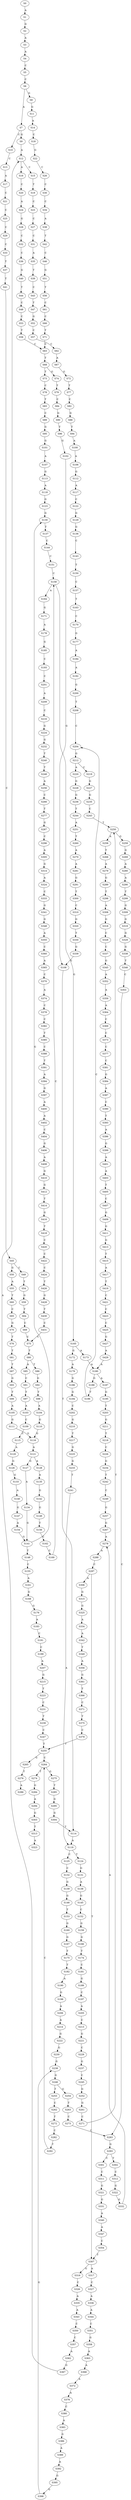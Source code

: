 strict digraph  {
	S0 -> S1 [ label = A ];
	S1 -> S2 [ label = G ];
	S2 -> S3 [ label = A ];
	S3 -> S4 [ label = A ];
	S4 -> S5 [ label = C ];
	S5 -> S6 [ label = C ];
	S6 -> S7 [ label = A ];
	S6 -> S8 [ label = G ];
	S7 -> S9 [ label = G ];
	S7 -> S10 [ label = C ];
	S8 -> S11 [ label = G ];
	S9 -> S12 [ label = A ];
	S10 -> S13 [ label = C ];
	S11 -> S14 [ label = A ];
	S12 -> S15 [ label = C ];
	S12 -> S16 [ label = A ];
	S13 -> S17 [ label = A ];
	S14 -> S18 [ label = C ];
	S15 -> S19 [ label = T ];
	S16 -> S20 [ label = C ];
	S17 -> S21 [ label = C ];
	S18 -> S22 [ label = G ];
	S19 -> S23 [ label = C ];
	S20 -> S24 [ label = A ];
	S21 -> S25 [ label = C ];
	S22 -> S26 [ label = C ];
	S23 -> S27 [ label = C ];
	S24 -> S28 [ label = G ];
	S25 -> S29 [ label = C ];
	S26 -> S30 [ label = C ];
	S27 -> S31 [ label = C ];
	S28 -> S32 [ label = C ];
	S29 -> S33 [ label = C ];
	S30 -> S34 [ label = C ];
	S31 -> S35 [ label = A ];
	S32 -> S36 [ label = C ];
	S33 -> S37 [ label = T ];
	S34 -> S38 [ label = A ];
	S35 -> S39 [ label = T ];
	S36 -> S40 [ label = G ];
	S37 -> S41 [ label = T ];
	S38 -> S42 [ label = T ];
	S39 -> S43 [ label = C ];
	S40 -> S44 [ label = T ];
	S41 -> S45 [ label = C ];
	S42 -> S46 [ label = C ];
	S43 -> S47 [ label = T ];
	S44 -> S48 [ label = C ];
	S45 -> S49 [ label = C ];
	S45 -> S50 [ label = G ];
	S46 -> S51 [ label = G ];
	S47 -> S52 [ label = G ];
	S48 -> S53 [ label = C ];
	S49 -> S54 [ label = T ];
	S50 -> S55 [ label = A ];
	S51 -> S56 [ label = T ];
	S52 -> S57 [ label = C ];
	S53 -> S58 [ label = T ];
	S54 -> S59 [ label = G ];
	S55 -> S60 [ label = T ];
	S56 -> S61 [ label = C ];
	S57 -> S62 [ label = C ];
	S58 -> S63 [ label = C ];
	S59 -> S64 [ label = T ];
	S60 -> S65 [ label = C ];
	S61 -> S66 [ label = C ];
	S62 -> S67 [ label = A ];
	S63 -> S68 [ label = T ];
	S64 -> S69 [ label = C ];
	S65 -> S70 [ label = G ];
	S66 -> S71 [ label = T ];
	S67 -> S72 [ label = G ];
	S68 -> S73 [ label = T ];
	S68 -> S74 [ label = G ];
	S69 -> S75 [ label = C ];
	S70 -> S76 [ label = T ];
	S71 -> S63 [ label = C ];
	S72 -> S77 [ label = T ];
	S73 -> S78 [ label = C ];
	S74 -> S79 [ label = T ];
	S75 -> S80 [ label = T ];
	S76 -> S81 [ label = T ];
	S77 -> S82 [ label = C ];
	S78 -> S83 [ label = T ];
	S79 -> S84 [ label = C ];
	S80 -> S85 [ label = A ];
	S80 -> S86 [ label = T ];
	S81 -> S87 [ label = T ];
	S82 -> S88 [ label = G ];
	S83 -> S89 [ label = C ];
	S84 -> S90 [ label = G ];
	S85 -> S91 [ label = C ];
	S86 -> S92 [ label = G ];
	S87 -> S93 [ label = G ];
	S88 -> S94 [ label = T ];
	S89 -> S95 [ label = G ];
	S90 -> S96 [ label = T ];
	S91 -> S97 [ label = T ];
	S92 -> S98 [ label = T ];
	S93 -> S99 [ label = T ];
	S94 -> S100 [ label = A ];
	S95 -> S101 [ label = G ];
	S96 -> S102 [ label = G ];
	S97 -> S103 [ label = A ];
	S98 -> S104 [ label = A ];
	S99 -> S105 [ label = A ];
	S100 -> S106 [ label = A ];
	S101 -> S107 [ label = A ];
	S102 -> S108 [ label = G ];
	S103 -> S109 [ label = C ];
	S104 -> S110 [ label = G ];
	S105 -> S111 [ label = G ];
	S106 -> S112 [ label = G ];
	S107 -> S113 [ label = G ];
	S108 -> S114 [ label = T ];
	S109 -> S115 [ label = C ];
	S110 -> S116 [ label = G ];
	S111 -> S116 [ label = G ];
	S112 -> S117 [ label = A ];
	S113 -> S118 [ label = A ];
	S114 -> S119 [ label = A ];
	S115 -> S120 [ label = A ];
	S116 -> S121 [ label = A ];
	S117 -> S122 [ label = C ];
	S118 -> S123 [ label = G ];
	S119 -> S124 [ label = T ];
	S119 -> S125 [ label = C ];
	S120 -> S126 [ label = G ];
	S121 -> S127 [ label = G ];
	S121 -> S128 [ label = A ];
	S122 -> S129 [ label = G ];
	S123 -> S130 [ label = G ];
	S124 -> S131 [ label = G ];
	S125 -> S132 [ label = C ];
	S126 -> S133 [ label = G ];
	S127 -> S134 [ label = A ];
	S128 -> S135 [ label = A ];
	S129 -> S136 [ label = G ];
	S130 -> S137 [ label = T ];
	S131 -> S138 [ label = A ];
	S132 -> S139 [ label = G ];
	S133 -> S140 [ label = A ];
	S134 -> S141 [ label = G ];
	S135 -> S142 [ label = G ];
	S136 -> S143 [ label = C ];
	S137 -> S144 [ label = C ];
	S138 -> S145 [ label = G ];
	S139 -> S146 [ label = G ];
	S140 -> S147 [ label = G ];
	S141 -> S148 [ label = T ];
	S141 -> S130 [ label = G ];
	S142 -> S149 [ label = G ];
	S143 -> S150 [ label = T ];
	S144 -> S151 [ label = C ];
	S145 -> S152 [ label = C ];
	S146 -> S153 [ label = T ];
	S147 -> S154 [ label = A ];
	S148 -> S155 [ label = C ];
	S149 -> S156 [ label = T ];
	S150 -> S157 [ label = C ];
	S151 -> S158 [ label = C ];
	S152 -> S159 [ label = G ];
	S153 -> S160 [ label = G ];
	S154 -> S141 [ label = G ];
	S155 -> S161 [ label = A ];
	S156 -> S162 [ label = C ];
	S157 -> S163 [ label = T ];
	S158 -> S164 [ label = A ];
	S158 -> S165 [ label = G ];
	S159 -> S166 [ label = G ];
	S160 -> S167 [ label = G ];
	S161 -> S168 [ label = G ];
	S162 -> S169 [ label = C ];
	S163 -> S170 [ label = C ];
	S164 -> S171 [ label = G ];
	S165 -> S172 [ label = G ];
	S165 -> S173 [ label = A ];
	S166 -> S174 [ label = T ];
	S167 -> S175 [ label = T ];
	S168 -> S176 [ label = G ];
	S169 -> S158 [ label = C ];
	S170 -> S177 [ label = G ];
	S171 -> S178 [ label = A ];
	S172 -> S179 [ label = A ];
	S173 -> S180 [ label = A ];
	S174 -> S181 [ label = C ];
	S175 -> S182 [ label = T ];
	S176 -> S183 [ label = A ];
	S177 -> S184 [ label = A ];
	S178 -> S185 [ label = G ];
	S179 -> S186 [ label = G ];
	S180 -> S187 [ label = A ];
	S180 -> S188 [ label = G ];
	S181 -> S189 [ label = G ];
	S182 -> S190 [ label = A ];
	S183 -> S191 [ label = C ];
	S184 -> S192 [ label = A ];
	S185 -> S193 [ label = C ];
	S186 -> S194 [ label = G ];
	S187 -> S195 [ label = G ];
	S188 -> S196 [ label = T ];
	S189 -> S197 [ label = C ];
	S190 -> S198 [ label = G ];
	S191 -> S199 [ label = C ];
	S192 -> S200 [ label = G ];
	S193 -> S201 [ label = C ];
	S194 -> S202 [ label = C ];
	S195 -> S203 [ label = T ];
	S196 -> S204 [ label = C ];
	S197 -> S205 [ label = A ];
	S198 -> S206 [ label = A ];
	S199 -> S207 [ label = A ];
	S200 -> S208 [ label = T ];
	S201 -> S209 [ label = A ];
	S202 -> S210 [ label = G ];
	S203 -> S211 [ label = G ];
	S204 -> S212 [ label = G ];
	S205 -> S213 [ label = C ];
	S206 -> S214 [ label = A ];
	S207 -> S215 [ label = G ];
	S208 -> S204 [ label = C ];
	S209 -> S216 [ label = C ];
	S210 -> S217 [ label = T ];
	S211 -> S218 [ label = T ];
	S212 -> S219 [ label = C ];
	S212 -> S220 [ label = A ];
	S213 -> S221 [ label = G ];
	S214 -> S222 [ label = G ];
	S215 -> S223 [ label = T ];
	S216 -> S224 [ label = G ];
	S217 -> S225 [ label = G ];
	S218 -> S226 [ label = C ];
	S219 -> S227 [ label = G ];
	S220 -> S228 [ label = G ];
	S221 -> S229 [ label = C ];
	S222 -> S230 [ label = G ];
	S223 -> S231 [ label = C ];
	S224 -> S232 [ label = G ];
	S225 -> S233 [ label = G ];
	S226 -> S234 [ label = G ];
	S227 -> S235 [ label = G ];
	S228 -> S236 [ label = G ];
	S229 -> S237 [ label = G ];
	S230 -> S238 [ label = G ];
	S231 -> S239 [ label = T ];
	S232 -> S240 [ label = T ];
	S233 -> S241 [ label = T ];
	S234 -> S242 [ label = T ];
	S235 -> S243 [ label = C ];
	S236 -> S244 [ label = T ];
	S237 -> S245 [ label = C ];
	S238 -> S246 [ label = G ];
	S239 -> S247 [ label = C ];
	S240 -> S248 [ label = T ];
	S241 -> S119 [ label = A ];
	S242 -> S249 [ label = C ];
	S243 -> S250 [ label = T ];
	S244 -> S251 [ label = A ];
	S245 -> S252 [ label = G ];
	S246 -> S253 [ label = T ];
	S246 -> S254 [ label = G ];
	S247 -> S255 [ label = T ];
	S248 -> S256 [ label = A ];
	S249 -> S257 [ label = G ];
	S250 -> S258 [ label = A ];
	S250 -> S259 [ label = G ];
	S251 -> S260 [ label = T ];
	S252 -> S261 [ label = G ];
	S253 -> S262 [ label = C ];
	S254 -> S263 [ label = T ];
	S255 -> S264 [ label = C ];
	S255 -> S265 [ label = G ];
	S256 -> S266 [ label = C ];
	S257 -> S267 [ label = G ];
	S258 -> S268 [ label = T ];
	S259 -> S269 [ label = G ];
	S260 -> S270 [ label = A ];
	S261 -> S271 [ label = C ];
	S262 -> S272 [ label = T ];
	S263 -> S273 [ label = C ];
	S264 -> S274 [ label = T ];
	S264 -> S275 [ label = G ];
	S265 -> S276 [ label = T ];
	S266 -> S277 [ label = T ];
	S267 -> S278 [ label = A ];
	S268 -> S279 [ label = A ];
	S269 -> S280 [ label = A ];
	S270 -> S281 [ label = A ];
	S271 -> S250 [ label = T ];
	S272 -> S282 [ label = C ];
	S273 -> S283 [ label = C ];
	S274 -> S284 [ label = G ];
	S275 -> S285 [ label = T ];
	S276 -> S286 [ label = A ];
	S277 -> S287 [ label = G ];
	S278 -> S288 [ label = A ];
	S279 -> S289 [ label = G ];
	S280 -> S290 [ label = A ];
	S281 -> S291 [ label = G ];
	S282 -> S292 [ label = T ];
	S283 -> S293 [ label = G ];
	S284 -> S294 [ label = A ];
	S285 -> S295 [ label = G ];
	S287 -> S296 [ label = C ];
	S288 -> S297 [ label = C ];
	S289 -> S298 [ label = T ];
	S290 -> S299 [ label = T ];
	S291 -> S300 [ label = T ];
	S292 -> S264 [ label = C ];
	S293 -> S301 [ label = C ];
	S293 -> S302 [ label = T ];
	S294 -> S303 [ label = G ];
	S295 -> S304 [ label = G ];
	S296 -> S305 [ label = A ];
	S297 -> S306 [ label = A ];
	S297 -> S307 [ label = T ];
	S298 -> S308 [ label = A ];
	S299 -> S309 [ label = G ];
	S300 -> S310 [ label = C ];
	S301 -> S311 [ label = C ];
	S302 -> S312 [ label = C ];
	S303 -> S313 [ label = T ];
	S304 -> S114 [ label = T ];
	S305 -> S314 [ label = G ];
	S306 -> S315 [ label = G ];
	S307 -> S316 [ label = G ];
	S307 -> S317 [ label = A ];
	S308 -> S318 [ label = G ];
	S309 -> S319 [ label = G ];
	S310 -> S320 [ label = G ];
	S311 -> S321 [ label = G ];
	S312 -> S322 [ label = G ];
	S313 -> S323 [ label = A ];
	S314 -> S324 [ label = A ];
	S315 -> S325 [ label = G ];
	S316 -> S326 [ label = C ];
	S317 -> S327 [ label = C ];
	S318 -> S328 [ label = C ];
	S319 -> S329 [ label = G ];
	S320 -> S330 [ label = T ];
	S321 -> S331 [ label = G ];
	S322 -> S332 [ label = G ];
	S324 -> S333 [ label = C ];
	S325 -> S334 [ label = A ];
	S326 -> S335 [ label = A ];
	S327 -> S336 [ label = A ];
	S328 -> S337 [ label = C ];
	S329 -> S338 [ label = G ];
	S330 -> S339 [ label = G ];
	S331 -> S340 [ label = A ];
	S332 -> S278 [ label = A ];
	S333 -> S341 [ label = G ];
	S334 -> S342 [ label = A ];
	S335 -> S343 [ label = A ];
	S336 -> S344 [ label = A ];
	S337 -> S345 [ label = G ];
	S338 -> S346 [ label = T ];
	S339 -> S108 [ label = G ];
	S340 -> S347 [ label = A ];
	S341 -> S348 [ label = G ];
	S342 -> S349 [ label = T ];
	S343 -> S350 [ label = C ];
	S344 -> S351 [ label = C ];
	S345 -> S352 [ label = A ];
	S346 -> S353 [ label = C ];
	S347 -> S354 [ label = C ];
	S348 -> S355 [ label = A ];
	S349 -> S356 [ label = A ];
	S350 -> S357 [ label = C ];
	S351 -> S358 [ label = G ];
	S352 -> S359 [ label = A ];
	S353 -> S283 [ label = C ];
	S354 -> S307 [ label = T ];
	S355 -> S360 [ label = C ];
	S356 -> S361 [ label = G ];
	S357 -> S362 [ label = A ];
	S358 -> S363 [ label = A ];
	S359 -> S364 [ label = A ];
	S360 -> S365 [ label = A ];
	S361 -> S366 [ label = T ];
	S362 -> S367 [ label = G ];
	S363 -> S368 [ label = A ];
	S364 -> S369 [ label = C ];
	S365 -> S370 [ label = C ];
	S366 -> S371 [ label = C ];
	S367 -> S12 [ label = A ];
	S368 -> S372 [ label = A ];
	S369 -> S373 [ label = C ];
	S370 -> S374 [ label = A ];
	S371 -> S375 [ label = T ];
	S372 -> S376 [ label = A ];
	S373 -> S377 [ label = C ];
	S374 -> S378 [ label = C ];
	S375 -> S379 [ label = C ];
	S376 -> S380 [ label = C ];
	S377 -> S381 [ label = C ];
	S378 -> S382 [ label = C ];
	S379 -> S255 [ label = T ];
	S380 -> S383 [ label = A ];
	S381 -> S384 [ label = G ];
	S382 -> S385 [ label = T ];
	S383 -> S386 [ label = G ];
	S384 -> S387 [ label = A ];
	S385 -> S388 [ label = C ];
	S386 -> S389 [ label = A ];
	S387 -> S390 [ label = C ];
	S388 -> S391 [ label = T ];
	S389 -> S392 [ label = A ];
	S390 -> S393 [ label = T ];
	S391 -> S394 [ label = A ];
	S392 -> S395 [ label = G ];
	S393 -> S396 [ label = A ];
	S394 -> S397 [ label = G ];
	S395 -> S398 [ label = G ];
	S396 -> S399 [ label = G ];
	S397 -> S400 [ label = A ];
	S398 -> S238 [ label = G ];
	S399 -> S401 [ label = A ];
	S400 -> S402 [ label = A ];
	S401 -> S403 [ label = A ];
	S402 -> S404 [ label = C ];
	S403 -> S405 [ label = T ];
	S404 -> S406 [ label = G ];
	S405 -> S407 [ label = C ];
	S406 -> S408 [ label = A ];
	S407 -> S409 [ label = G ];
	S408 -> S410 [ label = G ];
	S409 -> S411 [ label = G ];
	S410 -> S412 [ label = G ];
	S411 -> S413 [ label = G ];
	S412 -> S414 [ label = T ];
	S413 -> S415 [ label = T ];
	S414 -> S416 [ label = G ];
	S415 -> S417 [ label = A ];
	S416 -> S418 [ label = T ];
	S417 -> S419 [ label = T ];
	S418 -> S420 [ label = C ];
	S419 -> S421 [ label = C ];
	S420 -> S422 [ label = C ];
	S421 -> S423 [ label = C ];
	S422 -> S424 [ label = C ];
	S423 -> S425 [ label = C ];
	S424 -> S426 [ label = T ];
	S425 -> S427 [ label = G ];
	S426 -> S428 [ label = G ];
	S427 -> S429 [ label = A ];
	S428 -> S430 [ label = T ];
	S429 -> S180 [ label = A ];
	S430 -> S431 [ label = C ];
	S431 -> S75 [ label = C ];
}
